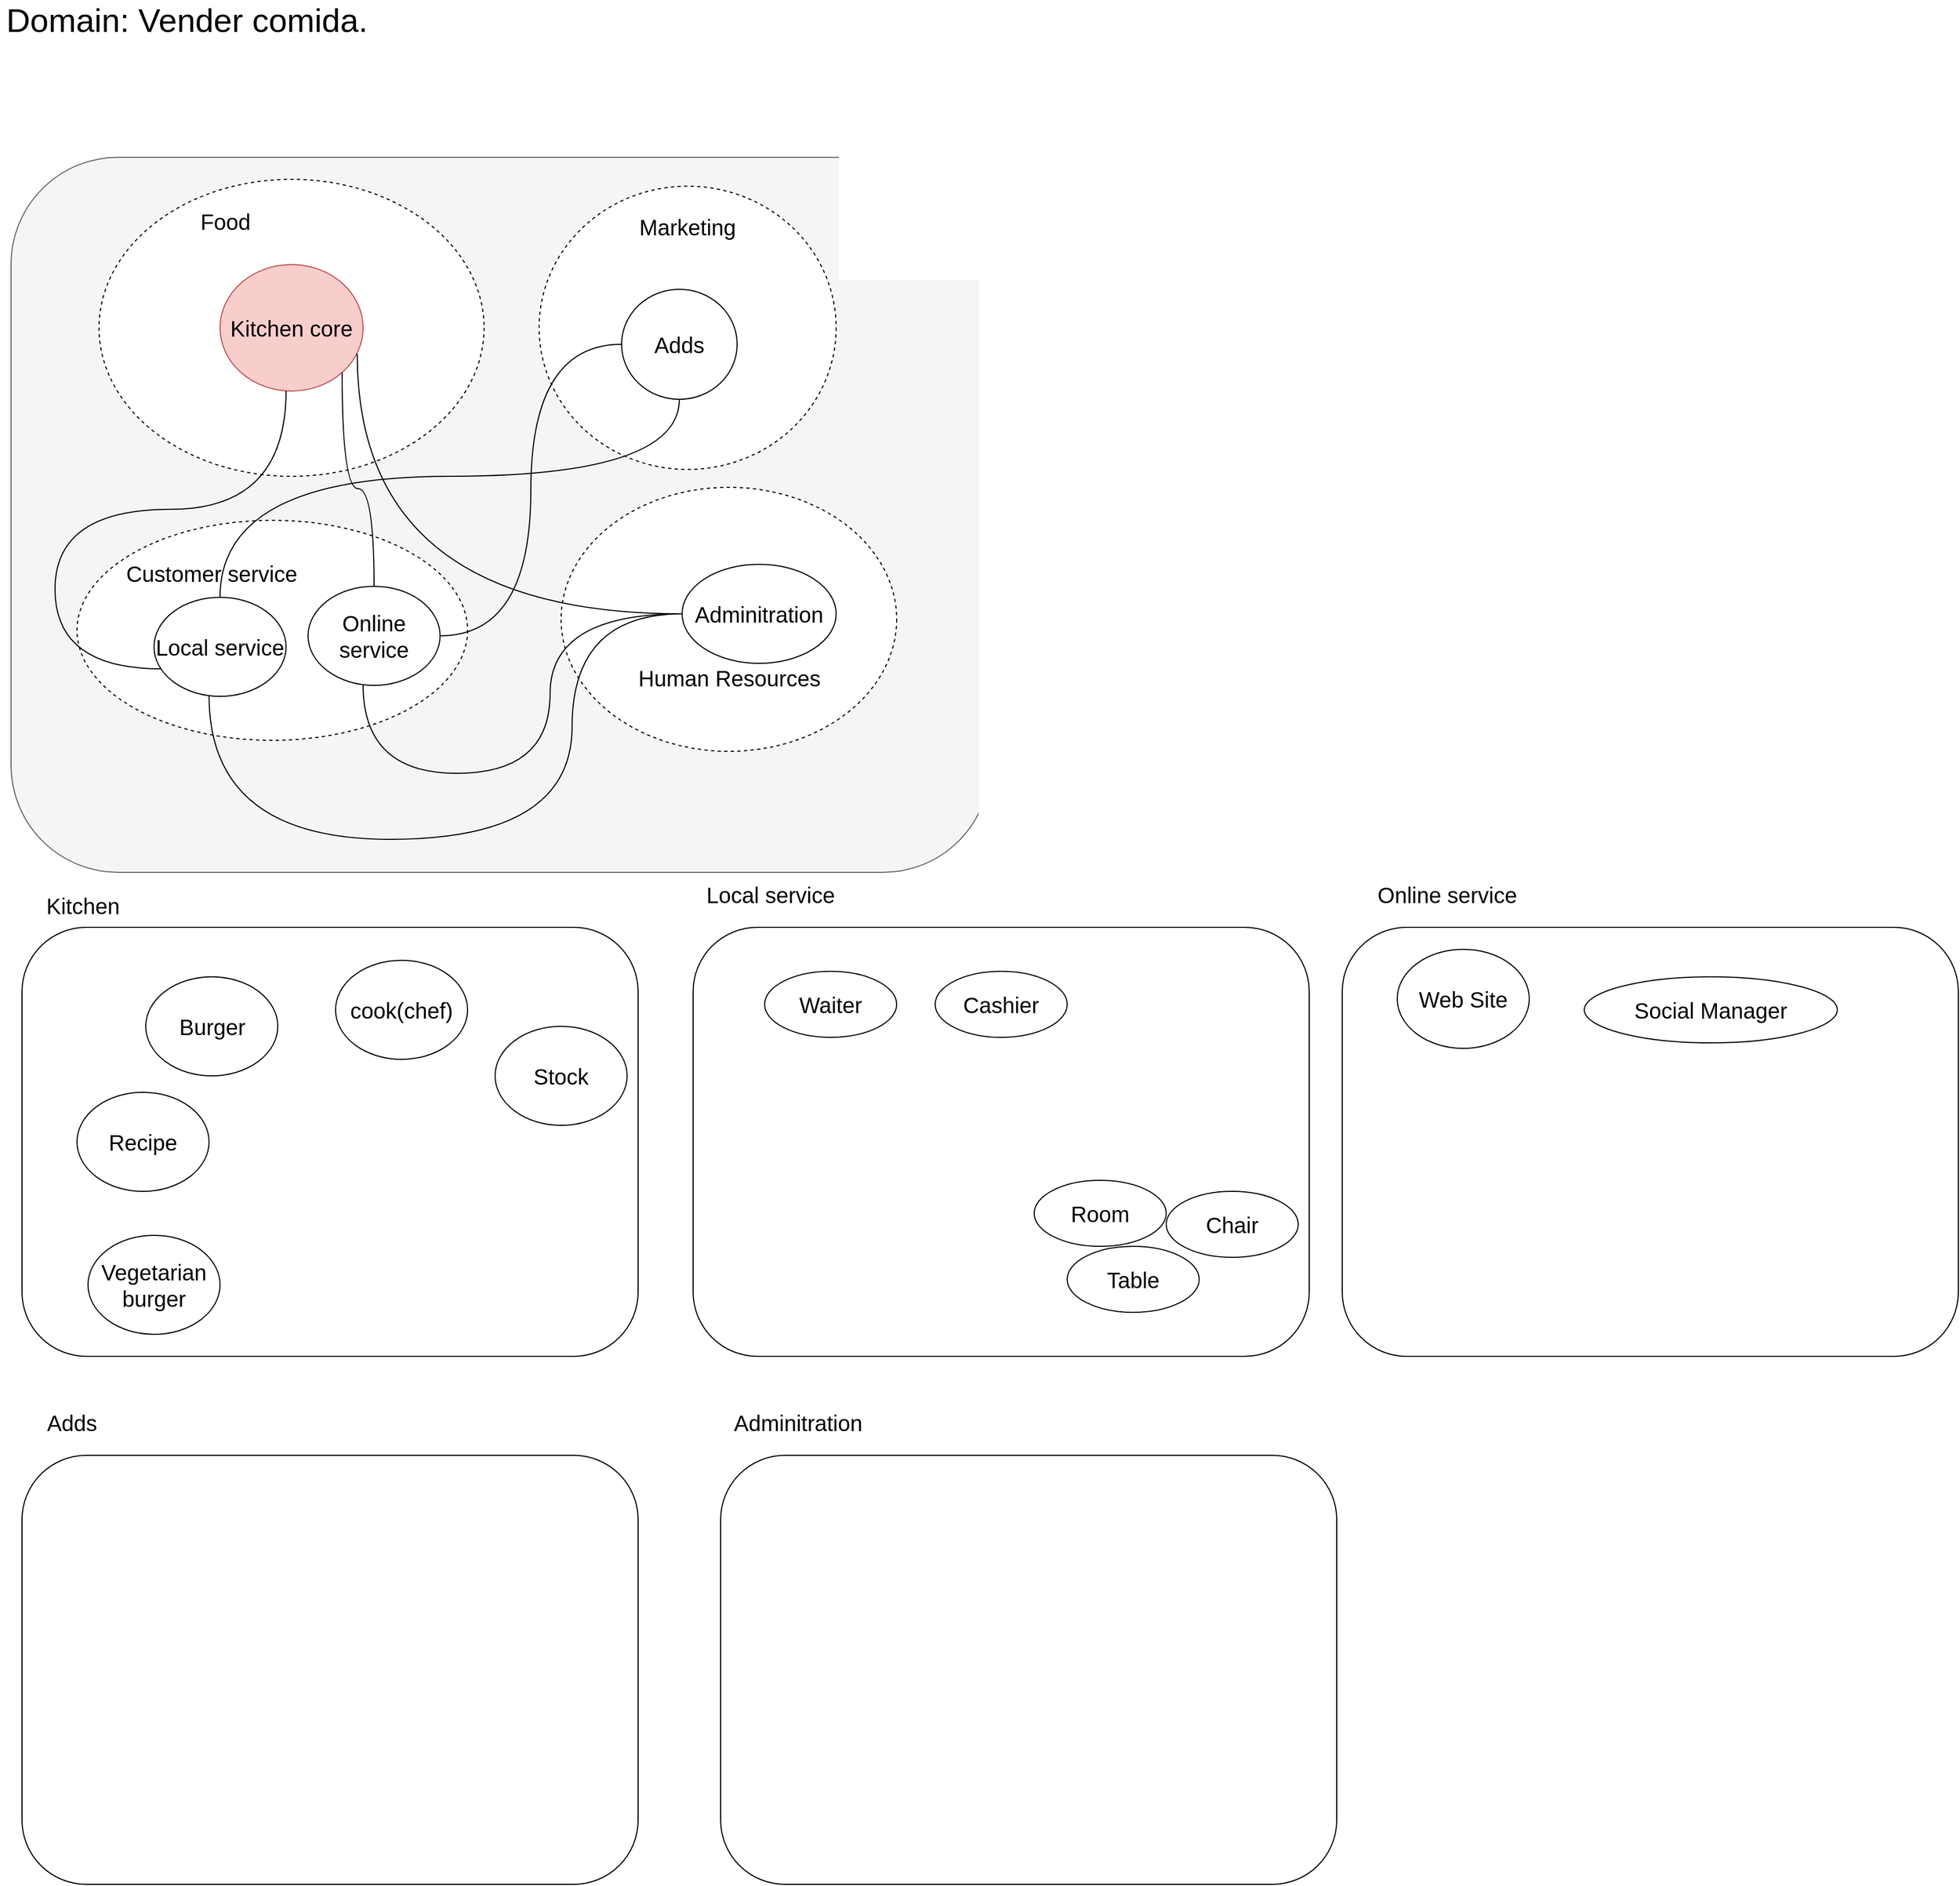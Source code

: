 <mxfile version="20.2.0" type="github" pages="3">
  <diagram id="0bSmpJjXT4QHC9Z0yinY" name="Análisis">
    <mxGraphModel dx="2031" dy="1131" grid="1" gridSize="10" guides="1" tooltips="1" connect="1" arrows="1" fold="1" page="1" pageScale="1" pageWidth="850" pageHeight="1100" math="0" shadow="0">
      <root>
        <mxCell id="0" />
        <mxCell id="1" parent="0" />
        <mxCell id="-irWWOzhihdXzqLK1Ein-56" value="" style="rounded=1;whiteSpace=wrap;html=1;fontSize=20;fillColor=#f5f5f5;fontColor=#333333;strokeColor=#666666;" vertex="1" parent="1">
          <mxGeometry x="70" y="340" width="890" height="650" as="geometry" />
        </mxCell>
        <mxCell id="-irWWOzhihdXzqLK1Ein-37" value="" style="rounded=1;whiteSpace=wrap;html=1;fontSize=20;" vertex="1" parent="1">
          <mxGeometry x="80" y="1040" width="560" height="390" as="geometry" />
        </mxCell>
        <mxCell id="-irWWOzhihdXzqLK1Ein-1" value="&lt;font style=&quot;font-size: 30px;&quot;&gt;Domain: Vender comida.&lt;/font&gt;" style="text;html=1;strokeColor=none;fillColor=none;align=center;verticalAlign=middle;whiteSpace=wrap;rounded=0;" vertex="1" parent="1">
          <mxGeometry x="60" y="200" width="340" height="30" as="geometry" />
        </mxCell>
        <mxCell id="-irWWOzhihdXzqLK1Ein-2" value="" style="ellipse;whiteSpace=wrap;html=1;fontSize=30;dashed=1;" vertex="1" parent="1">
          <mxGeometry x="150" y="360" width="350" height="270" as="geometry" />
        </mxCell>
        <mxCell id="-irWWOzhihdXzqLK1Ein-3" value="" style="ellipse;whiteSpace=wrap;html=1;fontSize=30;dashed=1;" vertex="1" parent="1">
          <mxGeometry x="550" y="366.25" width="270" height="257.5" as="geometry" />
        </mxCell>
        <mxCell id="-irWWOzhihdXzqLK1Ein-4" value="" style="ellipse;whiteSpace=wrap;html=1;fontSize=30;dashed=1;" vertex="1" parent="1">
          <mxGeometry x="130" y="670" width="355" height="200" as="geometry" />
        </mxCell>
        <mxCell id="-irWWOzhihdXzqLK1Ein-5" value="&lt;font style=&quot;font-size: 20px;&quot;&gt;Food&lt;/font&gt;" style="text;html=1;strokeColor=none;fillColor=none;align=center;verticalAlign=middle;whiteSpace=wrap;rounded=0;dashed=1;fontSize=30;" vertex="1" parent="1">
          <mxGeometry x="235" y="380" width="60" height="30" as="geometry" />
        </mxCell>
        <mxCell id="-irWWOzhihdXzqLK1Ein-6" value="&lt;font style=&quot;font-size: 20px;&quot;&gt;C&lt;/font&gt;&lt;font style=&quot;font-size: 20px;&quot;&gt;&lt;span class=&quot;VIiyi&quot; lang=&quot;en&quot;&gt;&lt;span data-number-of-phrases=&quot;1&quot; data-phrase-index=&quot;0&quot; data-language-to-translate-into=&quot;es&quot; data-language-for-alternatives=&quot;en&quot; class=&quot;JLqJ4b ChMk0b&quot;&gt;&lt;span class=&quot;Q4iAWc&quot;&gt;ustomer service&lt;/span&gt;&lt;/span&gt;&lt;/span&gt;&lt;/font&gt;" style="text;html=1;strokeColor=none;fillColor=none;align=center;verticalAlign=middle;whiteSpace=wrap;rounded=0;dashed=1;fontSize=30;" vertex="1" parent="1">
          <mxGeometry x="105" y="700" width="295" height="30" as="geometry" />
        </mxCell>
        <mxCell id="-irWWOzhihdXzqLK1Ein-8" value="&lt;span class=&quot;VIiyi&quot; lang=&quot;en&quot;&gt;&lt;span data-number-of-phrases=&quot;1&quot; data-phrase-index=&quot;0&quot; data-language-to-translate-into=&quot;es&quot; data-language-for-alternatives=&quot;en&quot; class=&quot;JLqJ4b ChMk0b&quot;&gt;&lt;span class=&quot;Q4iAWc&quot;&gt;Kitchen core&lt;br&gt;&lt;/span&gt;&lt;/span&gt;&lt;/span&gt;" style="ellipse;whiteSpace=wrap;html=1;fontSize=20;fillColor=#f8cecc;strokeColor=#b85450;" vertex="1" parent="1">
          <mxGeometry x="260" y="437.5" width="130" height="115" as="geometry" />
        </mxCell>
        <mxCell id="-irWWOzhihdXzqLK1Ein-26" style="edgeStyle=orthogonalEdgeStyle;orthogonalLoop=1;jettySize=auto;html=1;fontSize=20;endArrow=none;endFill=0;curved=1;" edge="1" parent="1" source="-irWWOzhihdXzqLK1Ein-9" target="-irWWOzhihdXzqLK1Ein-8">
          <mxGeometry relative="1" as="geometry">
            <Array as="points">
              <mxPoint x="110" y="805" />
              <mxPoint x="110" y="660" />
              <mxPoint x="320" y="660" />
            </Array>
          </mxGeometry>
        </mxCell>
        <mxCell id="-irWWOzhihdXzqLK1Ein-9" value="Local&lt;font style=&quot;font-size: 20px;&quot;&gt;&lt;span class=&quot;VIiyi&quot; lang=&quot;en&quot;&gt;&lt;span data-number-of-phrases=&quot;1&quot; data-phrase-index=&quot;0&quot; data-language-to-translate-into=&quot;es&quot; data-language-for-alternatives=&quot;en&quot; class=&quot;JLqJ4b ChMk0b&quot;&gt;&lt;span class=&quot;Q4iAWc&quot;&gt; service&lt;/span&gt;&lt;/span&gt;&lt;/span&gt;&lt;/font&gt;" style="ellipse;whiteSpace=wrap;html=1;fontSize=20;" vertex="1" parent="1">
          <mxGeometry x="200" y="740" width="120" height="90" as="geometry" />
        </mxCell>
        <mxCell id="-irWWOzhihdXzqLK1Ein-34" style="edgeStyle=orthogonalEdgeStyle;curved=1;orthogonalLoop=1;jettySize=auto;html=1;entryX=1;entryY=0.5;entryDx=0;entryDy=0;fontSize=20;endArrow=none;endFill=0;" edge="1" parent="1" source="-irWWOzhihdXzqLK1Ein-10" target="-irWWOzhihdXzqLK1Ein-25">
          <mxGeometry relative="1" as="geometry" />
        </mxCell>
        <mxCell id="-irWWOzhihdXzqLK1Ein-35" style="edgeStyle=orthogonalEdgeStyle;curved=1;orthogonalLoop=1;jettySize=auto;html=1;fontSize=20;endArrow=none;endFill=0;" edge="1" parent="1" source="-irWWOzhihdXzqLK1Ein-10" target="-irWWOzhihdXzqLK1Ein-9">
          <mxGeometry relative="1" as="geometry">
            <Array as="points">
              <mxPoint x="677" y="630" />
              <mxPoint x="260" y="630" />
            </Array>
          </mxGeometry>
        </mxCell>
        <mxCell id="-irWWOzhihdXzqLK1Ein-10" value="Adds" style="ellipse;whiteSpace=wrap;html=1;fontSize=20;" vertex="1" parent="1">
          <mxGeometry x="625" y="460" width="105" height="100" as="geometry" />
        </mxCell>
        <mxCell id="-irWWOzhihdXzqLK1Ein-11" value="&lt;font style=&quot;font-size: 20px;&quot;&gt;Marketing&lt;/font&gt;" style="text;html=1;strokeColor=none;fillColor=none;align=center;verticalAlign=middle;whiteSpace=wrap;rounded=0;dashed=1;fontSize=30;" vertex="1" parent="1">
          <mxGeometry x="625" y="390" width="120" height="20" as="geometry" />
        </mxCell>
        <mxCell id="-irWWOzhihdXzqLK1Ein-13" value="" style="ellipse;whiteSpace=wrap;html=1;fontSize=30;dashed=1;" vertex="1" parent="1">
          <mxGeometry x="570" y="640" width="305" height="240" as="geometry" />
        </mxCell>
        <mxCell id="-irWWOzhihdXzqLK1Ein-30" style="edgeStyle=orthogonalEdgeStyle;curved=1;orthogonalLoop=1;jettySize=auto;html=1;fontSize=20;endArrow=none;endFill=0;" edge="1" parent="1" source="-irWWOzhihdXzqLK1Ein-15" target="-irWWOzhihdXzqLK1Ein-9">
          <mxGeometry relative="1" as="geometry">
            <Array as="points">
              <mxPoint x="580" y="755" />
              <mxPoint x="580" y="960" />
              <mxPoint x="250" y="960" />
            </Array>
          </mxGeometry>
        </mxCell>
        <mxCell id="-irWWOzhihdXzqLK1Ein-31" style="edgeStyle=orthogonalEdgeStyle;curved=1;orthogonalLoop=1;jettySize=auto;html=1;fontSize=20;endArrow=none;endFill=0;" edge="1" parent="1" source="-irWWOzhihdXzqLK1Ein-15" target="-irWWOzhihdXzqLK1Ein-25">
          <mxGeometry relative="1" as="geometry">
            <Array as="points">
              <mxPoint x="560" y="755" />
              <mxPoint x="560" y="900" />
              <mxPoint x="390" y="900" />
            </Array>
          </mxGeometry>
        </mxCell>
        <mxCell id="-irWWOzhihdXzqLK1Ein-33" style="edgeStyle=orthogonalEdgeStyle;curved=1;orthogonalLoop=1;jettySize=auto;html=1;entryX=0.959;entryY=0.705;entryDx=0;entryDy=0;entryPerimeter=0;fontSize=20;endArrow=none;endFill=0;" edge="1" parent="1" source="-irWWOzhihdXzqLK1Ein-15" target="-irWWOzhihdXzqLK1Ein-8">
          <mxGeometry relative="1" as="geometry" />
        </mxCell>
        <mxCell id="-irWWOzhihdXzqLK1Ein-15" value="Adminitration" style="ellipse;whiteSpace=wrap;html=1;fontSize=20;" vertex="1" parent="1">
          <mxGeometry x="680" y="710" width="140" height="90" as="geometry" />
        </mxCell>
        <mxCell id="-irWWOzhihdXzqLK1Ein-19" value="&lt;font style=&quot;font-size: 20px;&quot;&gt;Human Resources&lt;br&gt;&lt;/font&gt;" style="text;html=1;strokeColor=none;fillColor=none;align=center;verticalAlign=middle;whiteSpace=wrap;rounded=0;dashed=1;fontSize=30;" vertex="1" parent="1">
          <mxGeometry x="617.5" y="800" width="210" height="20" as="geometry" />
        </mxCell>
        <mxCell id="-irWWOzhihdXzqLK1Ein-21" value="Stock" style="ellipse;whiteSpace=wrap;html=1;fontSize=20;" vertex="1" parent="1">
          <mxGeometry x="510" y="1130" width="120" height="90" as="geometry" />
        </mxCell>
        <mxCell id="-irWWOzhihdXzqLK1Ein-22" value="cook(chef)" style="ellipse;whiteSpace=wrap;html=1;fontSize=20;" vertex="1" parent="1">
          <mxGeometry x="365" y="1070" width="120" height="90" as="geometry" />
        </mxCell>
        <mxCell id="-irWWOzhihdXzqLK1Ein-24" value="Recipe" style="ellipse;whiteSpace=wrap;html=1;fontSize=20;" vertex="1" parent="1">
          <mxGeometry x="130" y="1190" width="120" height="90" as="geometry" />
        </mxCell>
        <mxCell id="-irWWOzhihdXzqLK1Ein-27" style="edgeStyle=orthogonalEdgeStyle;curved=1;orthogonalLoop=1;jettySize=auto;html=1;entryX=1;entryY=1;entryDx=0;entryDy=0;fontSize=20;endArrow=none;endFill=0;" edge="1" parent="1" source="-irWWOzhihdXzqLK1Ein-25" target="-irWWOzhihdXzqLK1Ein-8">
          <mxGeometry relative="1" as="geometry" />
        </mxCell>
        <mxCell id="-irWWOzhihdXzqLK1Ein-25" value="Online &lt;font style=&quot;font-size: 20px;&quot;&gt;&lt;span class=&quot;VIiyi&quot; lang=&quot;en&quot;&gt;&lt;span data-number-of-phrases=&quot;1&quot; data-phrase-index=&quot;0&quot; data-language-to-translate-into=&quot;es&quot; data-language-for-alternatives=&quot;en&quot; class=&quot;JLqJ4b ChMk0b&quot;&gt;&lt;span class=&quot;Q4iAWc&quot;&gt;service&lt;/span&gt;&lt;/span&gt;&lt;/span&gt;&lt;/font&gt;" style="ellipse;whiteSpace=wrap;html=1;fontSize=20;" vertex="1" parent="1">
          <mxGeometry x="340" y="730" width="120" height="90" as="geometry" />
        </mxCell>
        <mxCell id="-irWWOzhihdXzqLK1Ein-36" value="&lt;span class=&quot;VIiyi&quot; lang=&quot;en&quot;&gt;&lt;span data-number-of-phrases=&quot;1&quot; data-phrase-index=&quot;0&quot; data-language-to-translate-into=&quot;es&quot; data-language-for-alternatives=&quot;en&quot; class=&quot;JLqJ4b ChMk0b&quot;&gt;&lt;span class=&quot;Q4iAWc&quot;&gt;Kitchen &lt;/span&gt;&lt;/span&gt;&lt;/span&gt;" style="text;html=1;align=center;verticalAlign=middle;resizable=0;points=[];autosize=1;strokeColor=none;fillColor=none;fontSize=20;" vertex="1" parent="1">
          <mxGeometry x="90" y="1000" width="90" height="40" as="geometry" />
        </mxCell>
        <mxCell id="-irWWOzhihdXzqLK1Ein-38" value="" style="rounded=1;whiteSpace=wrap;html=1;fontSize=20;" vertex="1" parent="1">
          <mxGeometry x="690" y="1040" width="560" height="390" as="geometry" />
        </mxCell>
        <mxCell id="-irWWOzhihdXzqLK1Ein-39" value="Local &lt;font style=&quot;font-size: 20px;&quot;&gt;&lt;span class=&quot;VIiyi&quot; lang=&quot;en&quot;&gt;&lt;span data-number-of-phrases=&quot;1&quot; data-phrase-index=&quot;0&quot; data-language-to-translate-into=&quot;es&quot; data-language-for-alternatives=&quot;en&quot; class=&quot;JLqJ4b ChMk0b&quot;&gt;&lt;span class=&quot;Q4iAWc&quot;&gt;service&lt;/span&gt;&lt;/span&gt;&lt;/span&gt;&lt;/font&gt;" style="text;html=1;align=center;verticalAlign=middle;resizable=0;points=[];autosize=1;strokeColor=none;fillColor=none;fontSize=20;" vertex="1" parent="1">
          <mxGeometry x="690" y="990" width="140" height="40" as="geometry" />
        </mxCell>
        <mxCell id="-irWWOzhihdXzqLK1Ein-40" value="" style="rounded=1;whiteSpace=wrap;html=1;fontSize=20;" vertex="1" parent="1">
          <mxGeometry x="1280" y="1040" width="560" height="390" as="geometry" />
        </mxCell>
        <mxCell id="-irWWOzhihdXzqLK1Ein-41" value="Online &lt;font style=&quot;font-size: 20px;&quot;&gt;&lt;span class=&quot;VIiyi&quot; lang=&quot;en&quot;&gt;&lt;span data-number-of-phrases=&quot;1&quot; data-phrase-index=&quot;0&quot; data-language-to-translate-into=&quot;es&quot; data-language-for-alternatives=&quot;en&quot; class=&quot;JLqJ4b ChMk0b&quot;&gt;&lt;span class=&quot;Q4iAWc&quot;&gt;service&lt;/span&gt;&lt;/span&gt;&lt;/span&gt;&lt;/font&gt;" style="text;html=1;align=center;verticalAlign=middle;resizable=0;points=[];autosize=1;strokeColor=none;fillColor=none;fontSize=20;" vertex="1" parent="1">
          <mxGeometry x="1300" y="990" width="150" height="40" as="geometry" />
        </mxCell>
        <mxCell id="-irWWOzhihdXzqLK1Ein-42" value="Adds" style="text;html=1;align=center;verticalAlign=middle;resizable=0;points=[];autosize=1;strokeColor=none;fillColor=none;fontSize=20;" vertex="1" parent="1">
          <mxGeometry x="90" y="1470" width="70" height="40" as="geometry" />
        </mxCell>
        <mxCell id="-irWWOzhihdXzqLK1Ein-43" value="" style="rounded=1;whiteSpace=wrap;html=1;fontSize=20;" vertex="1" parent="1">
          <mxGeometry x="80" y="1520" width="560" height="390" as="geometry" />
        </mxCell>
        <mxCell id="-irWWOzhihdXzqLK1Ein-44" value="Adminitration" style="text;html=1;align=center;verticalAlign=middle;resizable=0;points=[];autosize=1;strokeColor=none;fillColor=none;fontSize=20;" vertex="1" parent="1">
          <mxGeometry x="715" y="1470" width="140" height="40" as="geometry" />
        </mxCell>
        <mxCell id="-irWWOzhihdXzqLK1Ein-45" value="" style="rounded=1;whiteSpace=wrap;html=1;fontSize=20;" vertex="1" parent="1">
          <mxGeometry x="715" y="1520" width="560" height="390" as="geometry" />
        </mxCell>
        <mxCell id="-irWWOzhihdXzqLK1Ein-46" value="Waiter" style="ellipse;whiteSpace=wrap;html=1;fontSize=20;" vertex="1" parent="1">
          <mxGeometry x="755" y="1080" width="120" height="60" as="geometry" />
        </mxCell>
        <mxCell id="-irWWOzhihdXzqLK1Ein-47" value="Cashier" style="ellipse;whiteSpace=wrap;html=1;fontSize=20;" vertex="1" parent="1">
          <mxGeometry x="910" y="1080" width="120" height="60" as="geometry" />
        </mxCell>
        <mxCell id="-irWWOzhihdXzqLK1Ein-48" value="Table" style="ellipse;whiteSpace=wrap;html=1;fontSize=20;" vertex="1" parent="1">
          <mxGeometry x="1030" y="1330" width="120" height="60" as="geometry" />
        </mxCell>
        <mxCell id="-irWWOzhihdXzqLK1Ein-49" value="Web Site" style="ellipse;whiteSpace=wrap;html=1;fontSize=20;" vertex="1" parent="1">
          <mxGeometry x="1330" y="1060" width="120" height="90" as="geometry" />
        </mxCell>
        <mxCell id="-irWWOzhihdXzqLK1Ein-50" value="Social Manager" style="ellipse;whiteSpace=wrap;html=1;fontSize=20;" vertex="1" parent="1">
          <mxGeometry x="1500" y="1085" width="230" height="60" as="geometry" />
        </mxCell>
        <mxCell id="-irWWOzhihdXzqLK1Ein-51" value="Room" style="ellipse;whiteSpace=wrap;html=1;fontSize=20;" vertex="1" parent="1">
          <mxGeometry x="1000" y="1270" width="120" height="60" as="geometry" />
        </mxCell>
        <mxCell id="-irWWOzhihdXzqLK1Ein-52" value="Chair" style="ellipse;whiteSpace=wrap;html=1;fontSize=20;" vertex="1" parent="1">
          <mxGeometry x="1120" y="1280" width="120" height="60" as="geometry" />
        </mxCell>
        <mxCell id="-irWWOzhihdXzqLK1Ein-54" value="Burger" style="ellipse;whiteSpace=wrap;html=1;fontSize=20;" vertex="1" parent="1">
          <mxGeometry x="192.5" y="1085" width="120" height="90" as="geometry" />
        </mxCell>
        <mxCell id="-irWWOzhihdXzqLK1Ein-55" value="Vegetarian burger" style="ellipse;whiteSpace=wrap;html=1;fontSize=20;" vertex="1" parent="1">
          <mxGeometry x="140" y="1320" width="120" height="90" as="geometry" />
        </mxCell>
      </root>
    </mxGraphModel>
  </diagram>
  <diagram id="92EMf9NmiPNLdvf561jD" name="Modelo de dominio">
    <mxGraphModel dx="1422" dy="792" grid="1" gridSize="10" guides="1" tooltips="1" connect="1" arrows="1" fold="1" page="1" pageScale="1" pageWidth="850" pageHeight="1100" math="0" shadow="0">
      <root>
        <mxCell id="0" />
        <mxCell id="1" parent="0" />
      </root>
    </mxGraphModel>
  </diagram>
  <diagram id="ce15cj5fZXZKw39M88a2" name="Eventos de dominios">
    <mxGraphModel dx="1422" dy="792" grid="1" gridSize="10" guides="1" tooltips="1" connect="1" arrows="1" fold="1" page="1" pageScale="1" pageWidth="850" pageHeight="1100" math="0" shadow="0">
      <root>
        <mxCell id="0" />
        <mxCell id="1" parent="0" />
      </root>
    </mxGraphModel>
  </diagram>
</mxfile>
